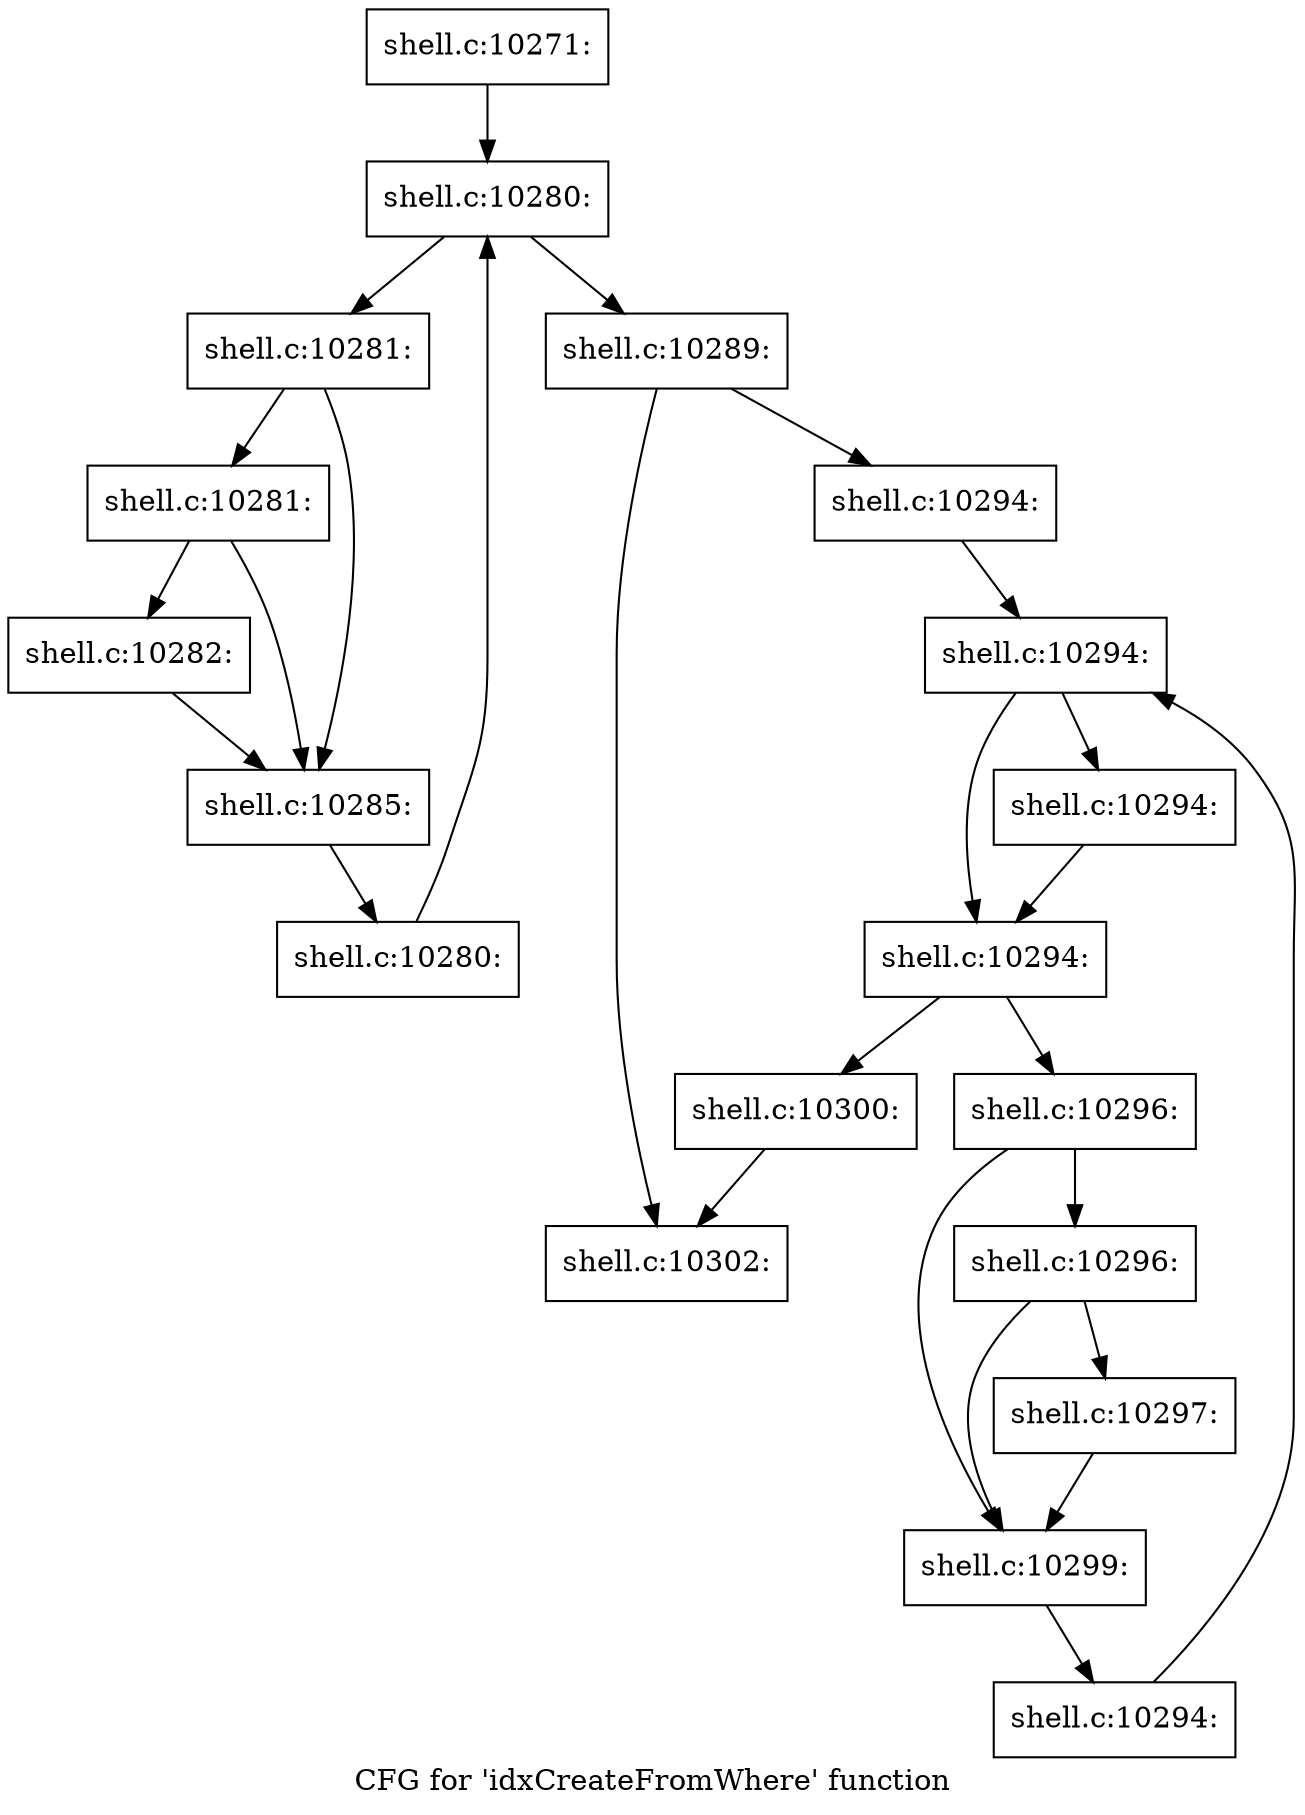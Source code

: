 digraph "CFG for 'idxCreateFromWhere' function" {
	label="CFG for 'idxCreateFromWhere' function";

	Node0x560276c65d90 [shape=record,label="{shell.c:10271:}"];
	Node0x560276c65d90 -> Node0x560276c6adc0;
	Node0x560276c6adc0 [shape=record,label="{shell.c:10280:}"];
	Node0x560276c6adc0 -> Node0x560276c6afe0;
	Node0x560276c6adc0 -> Node0x560276c6aa40;
	Node0x560276c6afe0 [shape=record,label="{shell.c:10281:}"];
	Node0x560276c6afe0 -> Node0x560276c6b370;
	Node0x560276c6afe0 -> Node0x560276c6b3c0;
	Node0x560276c6b3c0 [shape=record,label="{shell.c:10281:}"];
	Node0x560276c6b3c0 -> Node0x560276c6b370;
	Node0x560276c6b3c0 -> Node0x560276c6b320;
	Node0x560276c6b320 [shape=record,label="{shell.c:10282:}"];
	Node0x560276c6b320 -> Node0x560276c6b370;
	Node0x560276c6b370 [shape=record,label="{shell.c:10285:}"];
	Node0x560276c6b370 -> Node0x560276c6af50;
	Node0x560276c6af50 [shape=record,label="{shell.c:10280:}"];
	Node0x560276c6af50 -> Node0x560276c6adc0;
	Node0x560276c6aa40 [shape=record,label="{shell.c:10289:}"];
	Node0x560276c6aa40 -> Node0x5602762eebd0;
	Node0x560276c6aa40 -> Node0x560276434420;
	Node0x5602762eebd0 [shape=record,label="{shell.c:10294:}"];
	Node0x5602762eebd0 -> Node0x560276c6d7c0;
	Node0x560276c6d7c0 [shape=record,label="{shell.c:10294:}"];
	Node0x560276c6d7c0 -> Node0x560276c6d9d0;
	Node0x560276c6d7c0 -> Node0x560276c6d980;
	Node0x560276c6d9d0 [shape=record,label="{shell.c:10294:}"];
	Node0x560276c6d9d0 -> Node0x560276c6d980;
	Node0x560276c6d980 [shape=record,label="{shell.c:10294:}"];
	Node0x560276c6d980 -> Node0x560276c6d900;
	Node0x560276c6d980 -> Node0x560276c6bb90;
	Node0x560276c6d900 [shape=record,label="{shell.c:10296:}"];
	Node0x560276c6d900 -> Node0x560276c6dfd0;
	Node0x560276c6d900 -> Node0x560276c6e020;
	Node0x560276c6e020 [shape=record,label="{shell.c:10296:}"];
	Node0x560276c6e020 -> Node0x560276c6dfd0;
	Node0x560276c6e020 -> Node0x560276c6df80;
	Node0x560276c6df80 [shape=record,label="{shell.c:10297:}"];
	Node0x560276c6df80 -> Node0x560276c6dfd0;
	Node0x560276c6dfd0 [shape=record,label="{shell.c:10299:}"];
	Node0x560276c6dfd0 -> Node0x560276c6d870;
	Node0x560276c6d870 [shape=record,label="{shell.c:10294:}"];
	Node0x560276c6d870 -> Node0x560276c6d7c0;
	Node0x560276c6bb90 [shape=record,label="{shell.c:10300:}"];
	Node0x560276c6bb90 -> Node0x560276434420;
	Node0x560276434420 [shape=record,label="{shell.c:10302:}"];
}

